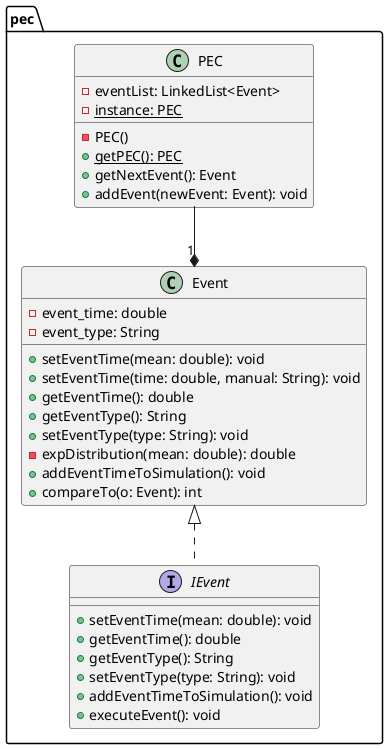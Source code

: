 @startuml

package pec {
    class Event {
        -event_time: double
        -event_type: String
        +setEventTime(mean: double): void
        +setEventTime(time: double, manual: String): void
        +getEventTime(): double
        +getEventType(): String
        +setEventType(type: String): void
        -expDistribution(mean: double): double
        +addEventTimeToSimulation(): void
        +compareTo(o: Event): int
    }

    interface IEvent {
        +setEventTime(mean: double): void
        +getEventTime(): double
        +getEventType(): String
        +setEventType(type: String): void
        +addEventTimeToSimulation(): void
        +executeEvent(): void
    }

    class PEC {
        -eventList: LinkedList<Event>
        {static} -instance: PEC
        - PEC()
        {static} + getPEC(): PEC
        + getNextEvent(): Event
        + addEvent(newEvent: Event): void
    }
}

Event <|.. IEvent
PEC --* "1" Event

@enduml